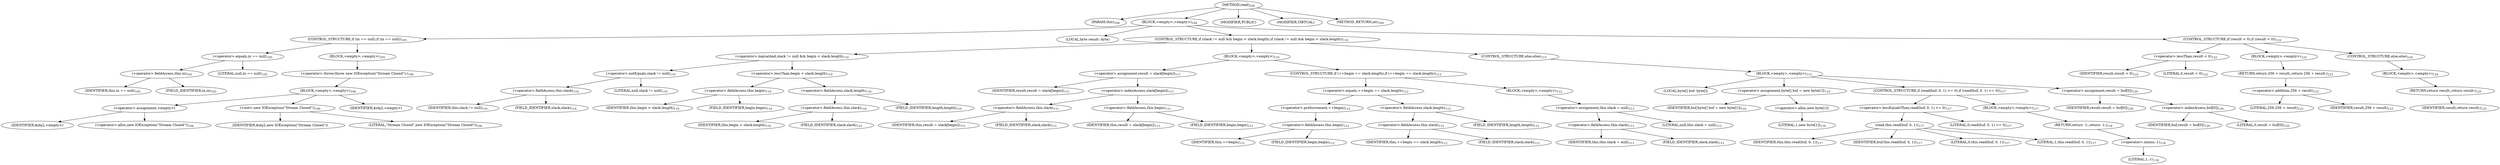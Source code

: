 digraph "read" {  
"70" [label = <(METHOD,read)<SUB>104</SUB>> ]
"6" [label = <(PARAM,this)<SUB>104</SUB>> ]
"71" [label = <(BLOCK,&lt;empty&gt;,&lt;empty&gt;)<SUB>104</SUB>> ]
"72" [label = <(CONTROL_STRUCTURE,if (in == null),if (in == null))<SUB>105</SUB>> ]
"73" [label = <(&lt;operator&gt;.equals,in == null)<SUB>105</SUB>> ]
"74" [label = <(&lt;operator&gt;.fieldAccess,this.in)<SUB>105</SUB>> ]
"75" [label = <(IDENTIFIER,this,in == null)<SUB>105</SUB>> ]
"76" [label = <(FIELD_IDENTIFIER,in,in)<SUB>105</SUB>> ]
"77" [label = <(LITERAL,null,in == null)<SUB>105</SUB>> ]
"78" [label = <(BLOCK,&lt;empty&gt;,&lt;empty&gt;)<SUB>105</SUB>> ]
"79" [label = <(&lt;operator&gt;.throw,throw new IOException(&quot;Stream Closed&quot;);)<SUB>106</SUB>> ]
"80" [label = <(BLOCK,&lt;empty&gt;,&lt;empty&gt;)<SUB>106</SUB>> ]
"81" [label = <(&lt;operator&gt;.assignment,&lt;empty&gt;)> ]
"82" [label = <(IDENTIFIER,$obj2,&lt;empty&gt;)> ]
"83" [label = <(&lt;operator&gt;.alloc,new IOException(&quot;Stream Closed&quot;))<SUB>106</SUB>> ]
"84" [label = <(&lt;init&gt;,new IOException(&quot;Stream Closed&quot;))<SUB>106</SUB>> ]
"85" [label = <(IDENTIFIER,$obj2,new IOException(&quot;Stream Closed&quot;))> ]
"86" [label = <(LITERAL,&quot;Stream Closed&quot;,new IOException(&quot;Stream Closed&quot;))<SUB>106</SUB>> ]
"87" [label = <(IDENTIFIER,$obj2,&lt;empty&gt;)> ]
"88" [label = <(LOCAL,byte result: byte)> ]
"89" [label = <(CONTROL_STRUCTURE,if (slack != null &amp;&amp; begin &lt; slack.length),if (slack != null &amp;&amp; begin &lt; slack.length))<SUB>110</SUB>> ]
"90" [label = <(&lt;operator&gt;.logicalAnd,slack != null &amp;&amp; begin &lt; slack.length)<SUB>110</SUB>> ]
"91" [label = <(&lt;operator&gt;.notEquals,slack != null)<SUB>110</SUB>> ]
"92" [label = <(&lt;operator&gt;.fieldAccess,this.slack)<SUB>110</SUB>> ]
"93" [label = <(IDENTIFIER,this,slack != null)<SUB>110</SUB>> ]
"94" [label = <(FIELD_IDENTIFIER,slack,slack)<SUB>110</SUB>> ]
"95" [label = <(LITERAL,null,slack != null)<SUB>110</SUB>> ]
"96" [label = <(&lt;operator&gt;.lessThan,begin &lt; slack.length)<SUB>110</SUB>> ]
"97" [label = <(&lt;operator&gt;.fieldAccess,this.begin)<SUB>110</SUB>> ]
"98" [label = <(IDENTIFIER,this,begin &lt; slack.length)<SUB>110</SUB>> ]
"99" [label = <(FIELD_IDENTIFIER,begin,begin)<SUB>110</SUB>> ]
"100" [label = <(&lt;operator&gt;.fieldAccess,slack.length)<SUB>110</SUB>> ]
"101" [label = <(&lt;operator&gt;.fieldAccess,this.slack)<SUB>110</SUB>> ]
"102" [label = <(IDENTIFIER,this,begin &lt; slack.length)<SUB>110</SUB>> ]
"103" [label = <(FIELD_IDENTIFIER,slack,slack)<SUB>110</SUB>> ]
"104" [label = <(FIELD_IDENTIFIER,length,length)<SUB>110</SUB>> ]
"105" [label = <(BLOCK,&lt;empty&gt;,&lt;empty&gt;)<SUB>110</SUB>> ]
"106" [label = <(&lt;operator&gt;.assignment,result = slack[begin])<SUB>111</SUB>> ]
"107" [label = <(IDENTIFIER,result,result = slack[begin])<SUB>111</SUB>> ]
"108" [label = <(&lt;operator&gt;.indexAccess,slack[begin])<SUB>111</SUB>> ]
"109" [label = <(&lt;operator&gt;.fieldAccess,this.slack)<SUB>111</SUB>> ]
"110" [label = <(IDENTIFIER,this,result = slack[begin])<SUB>111</SUB>> ]
"111" [label = <(FIELD_IDENTIFIER,slack,slack)<SUB>111</SUB>> ]
"112" [label = <(&lt;operator&gt;.fieldAccess,this.begin)<SUB>111</SUB>> ]
"113" [label = <(IDENTIFIER,this,result = slack[begin])<SUB>111</SUB>> ]
"114" [label = <(FIELD_IDENTIFIER,begin,begin)<SUB>111</SUB>> ]
"115" [label = <(CONTROL_STRUCTURE,if (++begin == slack.length),if (++begin == slack.length))<SUB>112</SUB>> ]
"116" [label = <(&lt;operator&gt;.equals,++begin == slack.length)<SUB>112</SUB>> ]
"117" [label = <(&lt;operator&gt;.preIncrement,++begin)<SUB>112</SUB>> ]
"118" [label = <(&lt;operator&gt;.fieldAccess,this.begin)<SUB>112</SUB>> ]
"119" [label = <(IDENTIFIER,this,++begin)<SUB>112</SUB>> ]
"120" [label = <(FIELD_IDENTIFIER,begin,begin)<SUB>112</SUB>> ]
"121" [label = <(&lt;operator&gt;.fieldAccess,slack.length)<SUB>112</SUB>> ]
"122" [label = <(&lt;operator&gt;.fieldAccess,this.slack)<SUB>112</SUB>> ]
"123" [label = <(IDENTIFIER,this,++begin == slack.length)<SUB>112</SUB>> ]
"124" [label = <(FIELD_IDENTIFIER,slack,slack)<SUB>112</SUB>> ]
"125" [label = <(FIELD_IDENTIFIER,length,length)<SUB>112</SUB>> ]
"126" [label = <(BLOCK,&lt;empty&gt;,&lt;empty&gt;)<SUB>112</SUB>> ]
"127" [label = <(&lt;operator&gt;.assignment,this.slack = null)<SUB>113</SUB>> ]
"128" [label = <(&lt;operator&gt;.fieldAccess,this.slack)<SUB>113</SUB>> ]
"129" [label = <(IDENTIFIER,this,this.slack = null)<SUB>113</SUB>> ]
"130" [label = <(FIELD_IDENTIFIER,slack,slack)<SUB>113</SUB>> ]
"131" [label = <(LITERAL,null,this.slack = null)<SUB>113</SUB>> ]
"132" [label = <(CONTROL_STRUCTURE,else,else)<SUB>115</SUB>> ]
"133" [label = <(BLOCK,&lt;empty&gt;,&lt;empty&gt;)<SUB>115</SUB>> ]
"134" [label = <(LOCAL,byte[] buf: byte[])> ]
"135" [label = <(&lt;operator&gt;.assignment,byte[] buf = new byte[1])<SUB>116</SUB>> ]
"136" [label = <(IDENTIFIER,buf,byte[] buf = new byte[1])<SUB>116</SUB>> ]
"137" [label = <(&lt;operator&gt;.alloc,new byte[1])> ]
"138" [label = <(LITERAL,1,new byte[1])<SUB>116</SUB>> ]
"139" [label = <(CONTROL_STRUCTURE,if (read(buf, 0, 1) &lt;= 0),if (read(buf, 0, 1) &lt;= 0))<SUB>117</SUB>> ]
"140" [label = <(&lt;operator&gt;.lessEqualsThan,read(buf, 0, 1) &lt;= 0)<SUB>117</SUB>> ]
"141" [label = <(read,this.read(buf, 0, 1))<SUB>117</SUB>> ]
"5" [label = <(IDENTIFIER,this,this.read(buf, 0, 1))<SUB>117</SUB>> ]
"142" [label = <(IDENTIFIER,buf,this.read(buf, 0, 1))<SUB>117</SUB>> ]
"143" [label = <(LITERAL,0,this.read(buf, 0, 1))<SUB>117</SUB>> ]
"144" [label = <(LITERAL,1,this.read(buf, 0, 1))<SUB>117</SUB>> ]
"145" [label = <(LITERAL,0,read(buf, 0, 1) &lt;= 0)<SUB>117</SUB>> ]
"146" [label = <(BLOCK,&lt;empty&gt;,&lt;empty&gt;)<SUB>117</SUB>> ]
"147" [label = <(RETURN,return -1;,return -1;)<SUB>118</SUB>> ]
"148" [label = <(&lt;operator&gt;.minus,-1)<SUB>118</SUB>> ]
"149" [label = <(LITERAL,1,-1)<SUB>118</SUB>> ]
"150" [label = <(&lt;operator&gt;.assignment,result = buf[0])<SUB>120</SUB>> ]
"151" [label = <(IDENTIFIER,result,result = buf[0])<SUB>120</SUB>> ]
"152" [label = <(&lt;operator&gt;.indexAccess,buf[0])<SUB>120</SUB>> ]
"153" [label = <(IDENTIFIER,buf,result = buf[0])<SUB>120</SUB>> ]
"154" [label = <(LITERAL,0,result = buf[0])<SUB>120</SUB>> ]
"155" [label = <(CONTROL_STRUCTURE,if (result &lt; 0),if (result &lt; 0))<SUB>122</SUB>> ]
"156" [label = <(&lt;operator&gt;.lessThan,result &lt; 0)<SUB>122</SUB>> ]
"157" [label = <(IDENTIFIER,result,result &lt; 0)<SUB>122</SUB>> ]
"158" [label = <(LITERAL,0,result &lt; 0)<SUB>122</SUB>> ]
"159" [label = <(BLOCK,&lt;empty&gt;,&lt;empty&gt;)<SUB>122</SUB>> ]
"160" [label = <(RETURN,return 256 + result;,return 256 + result;)<SUB>123</SUB>> ]
"161" [label = <(&lt;operator&gt;.addition,256 + result)<SUB>123</SUB>> ]
"162" [label = <(LITERAL,256,256 + result)<SUB>123</SUB>> ]
"163" [label = <(IDENTIFIER,result,256 + result)<SUB>123</SUB>> ]
"164" [label = <(CONTROL_STRUCTURE,else,else)<SUB>124</SUB>> ]
"165" [label = <(BLOCK,&lt;empty&gt;,&lt;empty&gt;)<SUB>124</SUB>> ]
"166" [label = <(RETURN,return result;,return result;)<SUB>125</SUB>> ]
"167" [label = <(IDENTIFIER,result,return result;)<SUB>125</SUB>> ]
"168" [label = <(MODIFIER,PUBLIC)> ]
"169" [label = <(MODIFIER,VIRTUAL)> ]
"170" [label = <(METHOD_RETURN,int)<SUB>104</SUB>> ]
  "70" -> "6" 
  "70" -> "71" 
  "70" -> "168" 
  "70" -> "169" 
  "70" -> "170" 
  "71" -> "72" 
  "71" -> "88" 
  "71" -> "89" 
  "71" -> "155" 
  "72" -> "73" 
  "72" -> "78" 
  "73" -> "74" 
  "73" -> "77" 
  "74" -> "75" 
  "74" -> "76" 
  "78" -> "79" 
  "79" -> "80" 
  "80" -> "81" 
  "80" -> "84" 
  "80" -> "87" 
  "81" -> "82" 
  "81" -> "83" 
  "84" -> "85" 
  "84" -> "86" 
  "89" -> "90" 
  "89" -> "105" 
  "89" -> "132" 
  "90" -> "91" 
  "90" -> "96" 
  "91" -> "92" 
  "91" -> "95" 
  "92" -> "93" 
  "92" -> "94" 
  "96" -> "97" 
  "96" -> "100" 
  "97" -> "98" 
  "97" -> "99" 
  "100" -> "101" 
  "100" -> "104" 
  "101" -> "102" 
  "101" -> "103" 
  "105" -> "106" 
  "105" -> "115" 
  "106" -> "107" 
  "106" -> "108" 
  "108" -> "109" 
  "108" -> "112" 
  "109" -> "110" 
  "109" -> "111" 
  "112" -> "113" 
  "112" -> "114" 
  "115" -> "116" 
  "115" -> "126" 
  "116" -> "117" 
  "116" -> "121" 
  "117" -> "118" 
  "118" -> "119" 
  "118" -> "120" 
  "121" -> "122" 
  "121" -> "125" 
  "122" -> "123" 
  "122" -> "124" 
  "126" -> "127" 
  "127" -> "128" 
  "127" -> "131" 
  "128" -> "129" 
  "128" -> "130" 
  "132" -> "133" 
  "133" -> "134" 
  "133" -> "135" 
  "133" -> "139" 
  "133" -> "150" 
  "135" -> "136" 
  "135" -> "137" 
  "137" -> "138" 
  "139" -> "140" 
  "139" -> "146" 
  "140" -> "141" 
  "140" -> "145" 
  "141" -> "5" 
  "141" -> "142" 
  "141" -> "143" 
  "141" -> "144" 
  "146" -> "147" 
  "147" -> "148" 
  "148" -> "149" 
  "150" -> "151" 
  "150" -> "152" 
  "152" -> "153" 
  "152" -> "154" 
  "155" -> "156" 
  "155" -> "159" 
  "155" -> "164" 
  "156" -> "157" 
  "156" -> "158" 
  "159" -> "160" 
  "160" -> "161" 
  "161" -> "162" 
  "161" -> "163" 
  "164" -> "165" 
  "165" -> "166" 
  "166" -> "167" 
}
